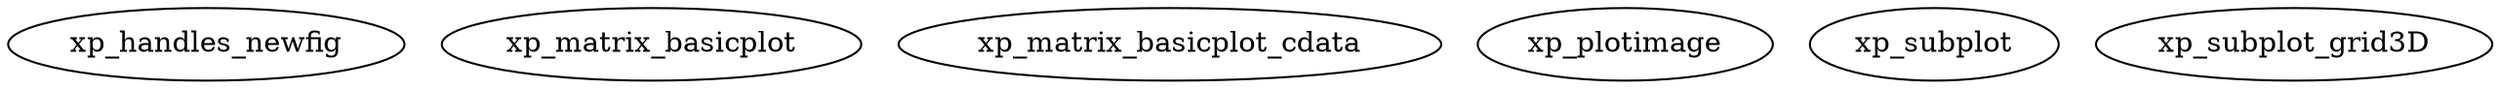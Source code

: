 /* Created by mdot for Matlab */
digraph m2html {

  xp_handles_newfig [URL="xp_handles_newfig.html"];
  xp_matrix_basicplot [URL="xp_matrix_basicplot.html"];
  xp_matrix_basicplot_cdata [URL="xp_matrix_basicplot_cdata.html"];
  xp_plotimage [URL="xp_plotimage.html"];
  xp_subplot [URL="xp_subplot.html"];
  xp_subplot_grid3D [URL="xp_subplot_grid3D.html"];
}